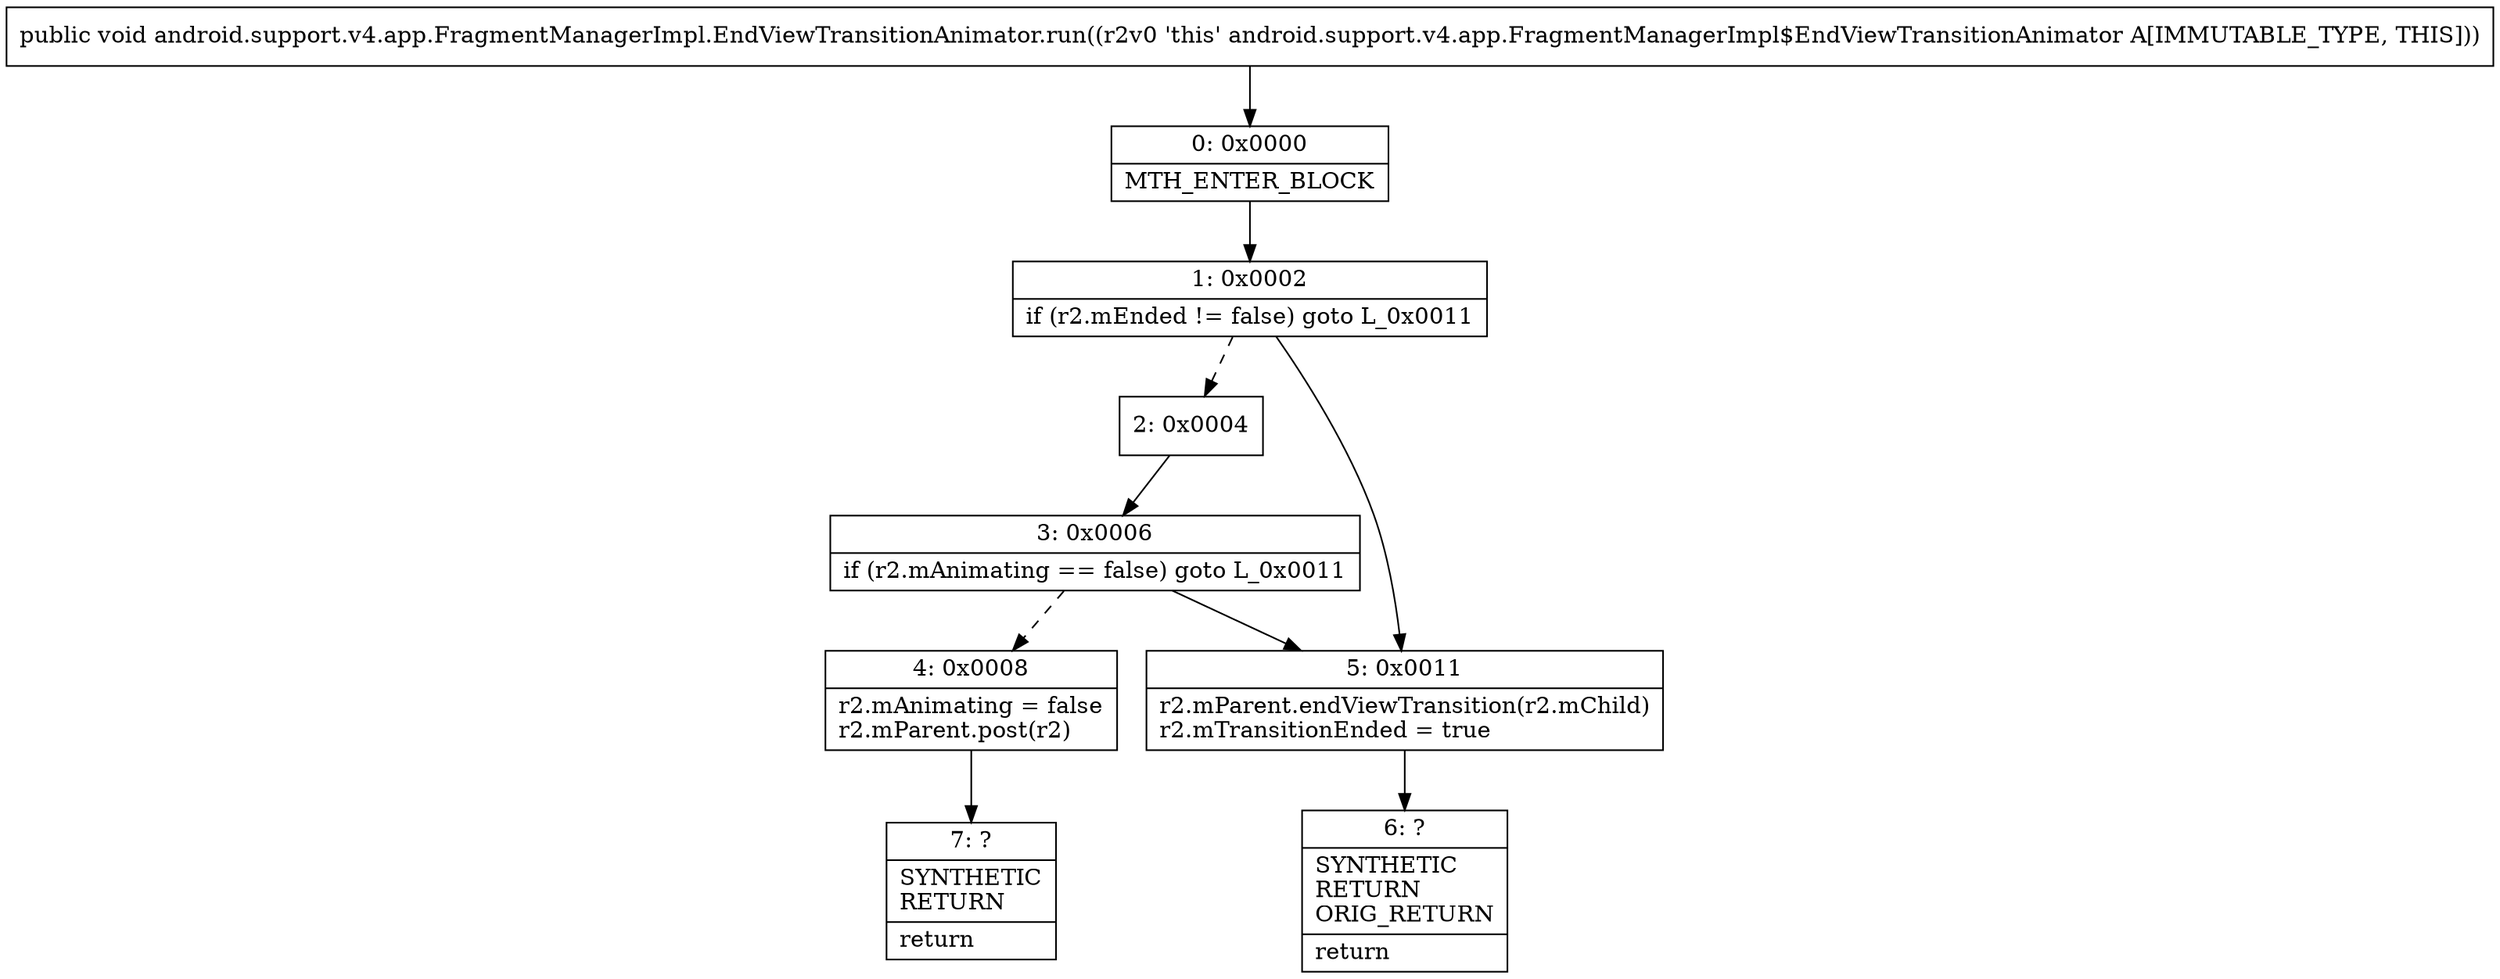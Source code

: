 digraph "CFG forandroid.support.v4.app.FragmentManagerImpl.EndViewTransitionAnimator.run()V" {
Node_0 [shape=record,label="{0\:\ 0x0000|MTH_ENTER_BLOCK\l}"];
Node_1 [shape=record,label="{1\:\ 0x0002|if (r2.mEnded != false) goto L_0x0011\l}"];
Node_2 [shape=record,label="{2\:\ 0x0004}"];
Node_3 [shape=record,label="{3\:\ 0x0006|if (r2.mAnimating == false) goto L_0x0011\l}"];
Node_4 [shape=record,label="{4\:\ 0x0008|r2.mAnimating = false\lr2.mParent.post(r2)\l}"];
Node_5 [shape=record,label="{5\:\ 0x0011|r2.mParent.endViewTransition(r2.mChild)\lr2.mTransitionEnded = true\l}"];
Node_6 [shape=record,label="{6\:\ ?|SYNTHETIC\lRETURN\lORIG_RETURN\l|return\l}"];
Node_7 [shape=record,label="{7\:\ ?|SYNTHETIC\lRETURN\l|return\l}"];
MethodNode[shape=record,label="{public void android.support.v4.app.FragmentManagerImpl.EndViewTransitionAnimator.run((r2v0 'this' android.support.v4.app.FragmentManagerImpl$EndViewTransitionAnimator A[IMMUTABLE_TYPE, THIS])) }"];
MethodNode -> Node_0;
Node_0 -> Node_1;
Node_1 -> Node_2[style=dashed];
Node_1 -> Node_5;
Node_2 -> Node_3;
Node_3 -> Node_4[style=dashed];
Node_3 -> Node_5;
Node_4 -> Node_7;
Node_5 -> Node_6;
}

